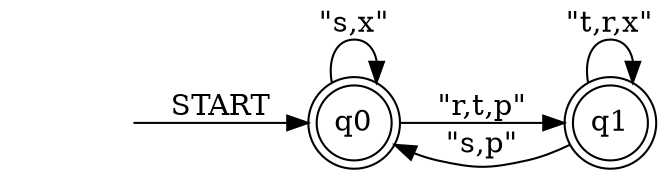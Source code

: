 # ----------------------------------- 
#Title:   G!r || ((!s || X((!r U (t && Fp)) || (r R !t))) U r)
#From:  patterns.projects.cs.ksu.edu/documentation/patterns/ltl.shtml 
# alphabet : [t, p, r, s, x]
# ----------------------------------- 
 
 
digraph G {
  rankdir=LR;
  q0 [shape=doublecircle, margin=0];
  q1 [shape=doublecircle, margin=0];
  start0 [shape=none, style=invis];
  q0 -> q0  [label="\"s,x\""];
  q1 -> q0  [label="\"s,p\""];
  q0 -> q1  [label="\"r,t,p\""];
  q1 -> q1  [label="\"t,r,x\""];
  start0 -> q0 [label="START"];
}
